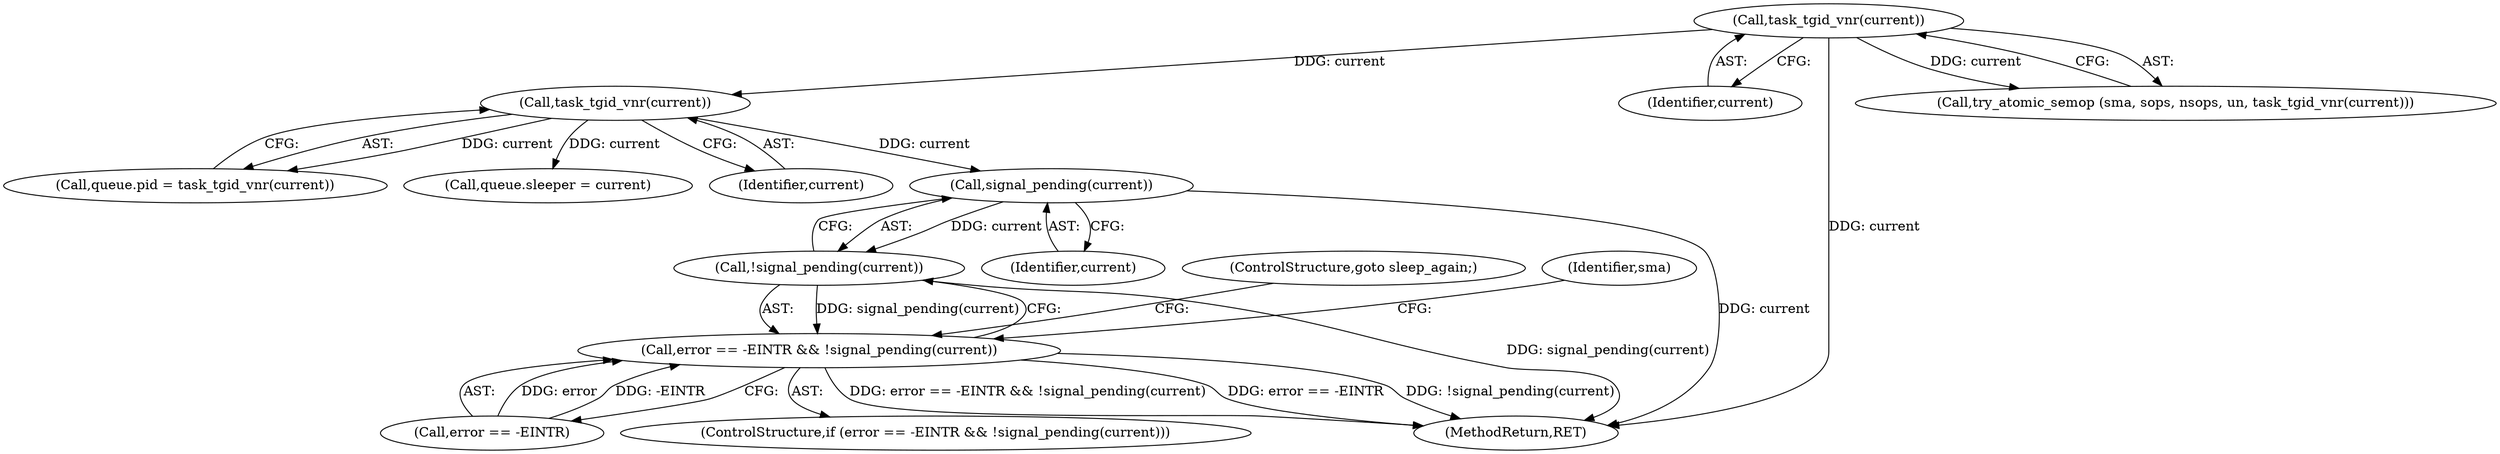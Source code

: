digraph "0_linux_6062a8dc0517bce23e3c2f7d2fea5e22411269a3_0@API" {
"1000610" [label="(Call,signal_pending(current))"];
"1000460" [label="(Call,task_tgid_vnr(current))"];
"1000420" [label="(Call,task_tgid_vnr(current))"];
"1000609" [label="(Call,!signal_pending(current))"];
"1000604" [label="(Call,error == -EINTR && !signal_pending(current))"];
"1000609" [label="(Call,!signal_pending(current))"];
"1000456" [label="(Call,queue.pid = task_tgid_vnr(current))"];
"1000537" [label="(Call,queue.sleeper = current)"];
"1000421" [label="(Identifier,current)"];
"1000604" [label="(Call,error == -EINTR && !signal_pending(current))"];
"1000612" [label="(ControlStructure,goto sleep_again;)"];
"1000610" [label="(Call,signal_pending(current))"];
"1000605" [label="(Call,error == -EINTR)"];
"1000460" [label="(Call,task_tgid_vnr(current))"];
"1000603" [label="(ControlStructure,if (error == -EINTR && !signal_pending(current)))"];
"1000611" [label="(Identifier,current)"];
"1000461" [label="(Identifier,current)"];
"1000633" [label="(MethodReturn,RET)"];
"1000420" [label="(Call,task_tgid_vnr(current))"];
"1000614" [label="(Identifier,sma)"];
"1000415" [label="(Call,try_atomic_semop (sma, sops, nsops, un, task_tgid_vnr(current)))"];
"1000610" -> "1000609"  [label="AST: "];
"1000610" -> "1000611"  [label="CFG: "];
"1000611" -> "1000610"  [label="AST: "];
"1000609" -> "1000610"  [label="CFG: "];
"1000610" -> "1000633"  [label="DDG: current"];
"1000610" -> "1000609"  [label="DDG: current"];
"1000460" -> "1000610"  [label="DDG: current"];
"1000460" -> "1000456"  [label="AST: "];
"1000460" -> "1000461"  [label="CFG: "];
"1000461" -> "1000460"  [label="AST: "];
"1000456" -> "1000460"  [label="CFG: "];
"1000460" -> "1000456"  [label="DDG: current"];
"1000420" -> "1000460"  [label="DDG: current"];
"1000460" -> "1000537"  [label="DDG: current"];
"1000420" -> "1000415"  [label="AST: "];
"1000420" -> "1000421"  [label="CFG: "];
"1000421" -> "1000420"  [label="AST: "];
"1000415" -> "1000420"  [label="CFG: "];
"1000420" -> "1000633"  [label="DDG: current"];
"1000420" -> "1000415"  [label="DDG: current"];
"1000609" -> "1000604"  [label="AST: "];
"1000604" -> "1000609"  [label="CFG: "];
"1000609" -> "1000633"  [label="DDG: signal_pending(current)"];
"1000609" -> "1000604"  [label="DDG: signal_pending(current)"];
"1000604" -> "1000603"  [label="AST: "];
"1000604" -> "1000605"  [label="CFG: "];
"1000605" -> "1000604"  [label="AST: "];
"1000612" -> "1000604"  [label="CFG: "];
"1000614" -> "1000604"  [label="CFG: "];
"1000604" -> "1000633"  [label="DDG: error == -EINTR && !signal_pending(current)"];
"1000604" -> "1000633"  [label="DDG: error == -EINTR"];
"1000604" -> "1000633"  [label="DDG: !signal_pending(current)"];
"1000605" -> "1000604"  [label="DDG: error"];
"1000605" -> "1000604"  [label="DDG: -EINTR"];
}
